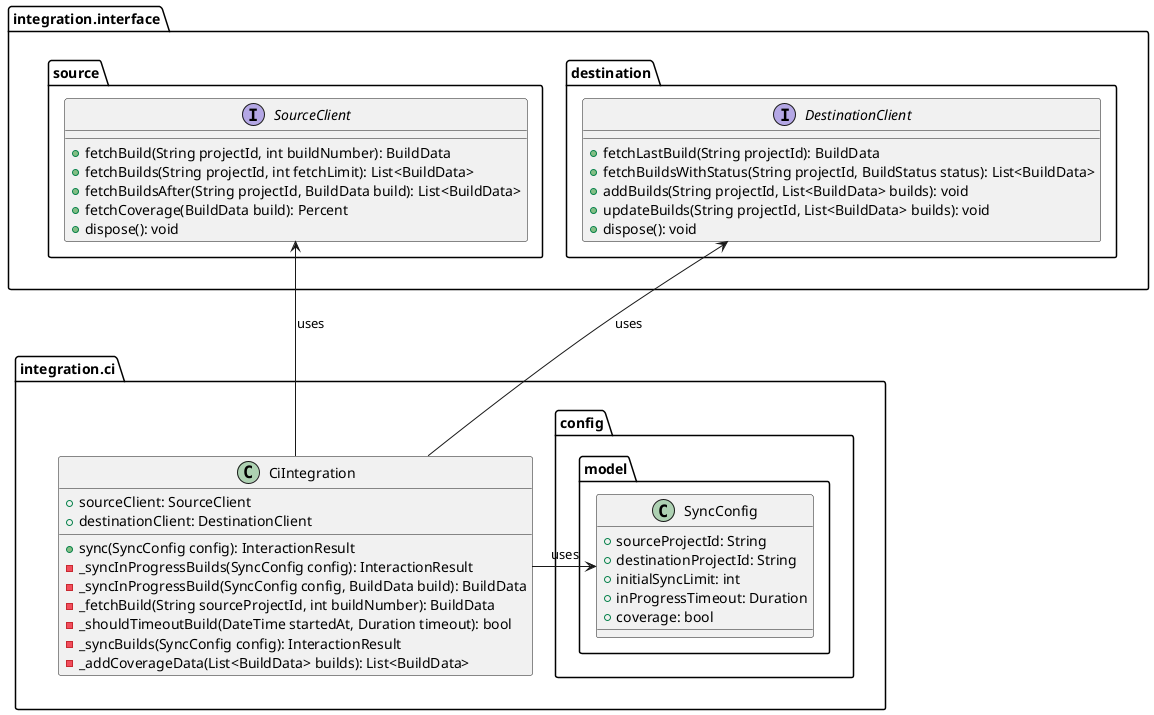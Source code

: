 @startuml sync_algorithm_class_diagram
'https://plantuml.com/class-diagram

package integration.interface as Interface {
    package source {
        interface SourceClient {
            + fetchBuild(String projectId, int buildNumber): BuildData
            + fetchBuilds(String projectId, int fetchLimit): List<BuildData>
            + fetchBuildsAfter(String projectId, BuildData build): List<BuildData>
            + fetchCoverage(BuildData build): Percent
            + dispose(): void
        }
    }

    package destination {
        interface DestinationClient {
            + fetchLastBuild(String projectId): BuildData
            + fetchBuildsWithStatus(String projectId, BuildStatus status): List<BuildData>
            + addBuilds(String projectId, List<BuildData> builds): void
            + updateBuilds(String projectId, List<BuildData> builds): void
            + dispose(): void
        }
    }
}

package integration.ci as CI {
    package config.model {
        class SyncConfig {
            + sourceProjectId: String
            + destinationProjectId: String
            + initialSyncLimit: int
            + inProgressTimeout: Duration
            + coverage: bool
        }
    }

    class CiIntegration {
        + sourceClient: SourceClient
        + destinationClient: DestinationClient
        + sync(SyncConfig config): InteractionResult
        - _syncInProgressBuilds(SyncConfig config): InteractionResult
        - _syncInProgressBuild(SyncConfig config, BuildData build): BuildData
        - _fetchBuild(String sourceProjectId, int buildNumber): BuildData
        - _shouldTimeoutBuild(DateTime startedAt, Duration timeout): bool
        - _syncBuilds(SyncConfig config): InteractionResult
        - _addCoverageData(List<BuildData> builds): List<BuildData>
    }

    CiIntegration -right-> SyncConfig: uses
}

Interface -[hidden]down-> CI

CiIntegration -up-> SourceClient: uses
CiIntegration -up-> DestinationClient: uses

@enduml
